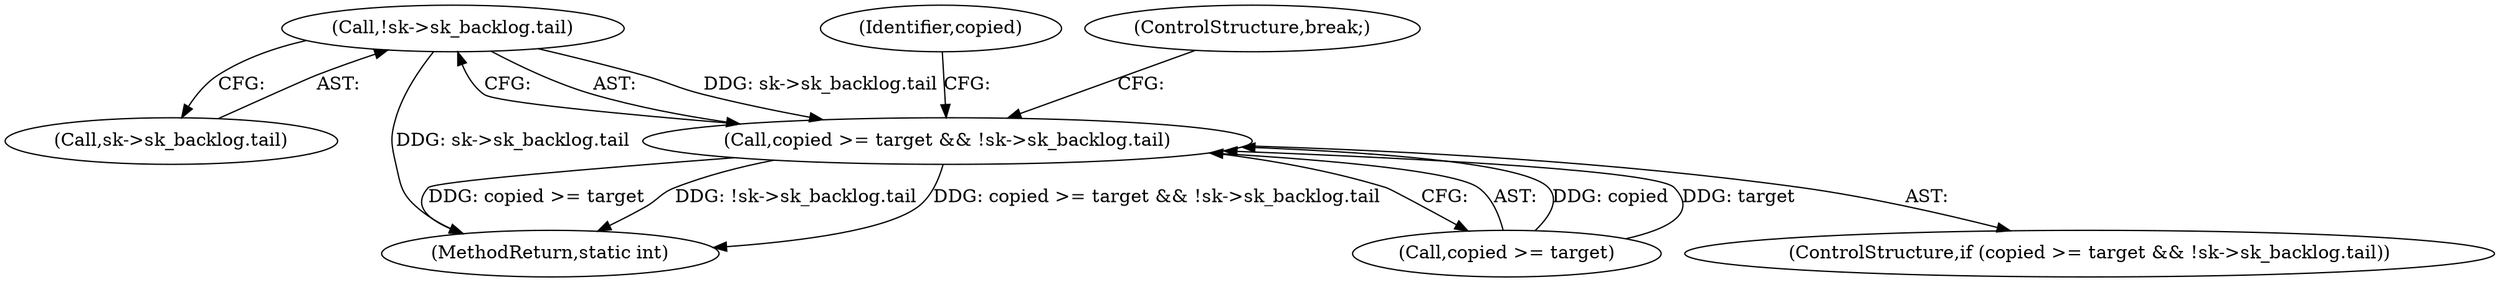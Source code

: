 digraph "0_linux_f3d3342602f8bcbf37d7c46641cb9bca7618eb1c_21@pointer" {
"1000254" [label="(Call,!sk->sk_backlog.tail)"];
"1000250" [label="(Call,copied >= target && !sk->sk_backlog.tail)"];
"1000249" [label="(ControlStructure,if (copied >= target && !sk->sk_backlog.tail))"];
"1000255" [label="(Call,sk->sk_backlog.tail)"];
"1000250" [label="(Call,copied >= target && !sk->sk_backlog.tail)"];
"1000254" [label="(Call,!sk->sk_backlog.tail)"];
"1000553" [label="(MethodReturn,static int)"];
"1000262" [label="(Identifier,copied)"];
"1000251" [label="(Call,copied >= target)"];
"1000260" [label="(ControlStructure,break;)"];
"1000254" -> "1000250"  [label="AST: "];
"1000254" -> "1000255"  [label="CFG: "];
"1000255" -> "1000254"  [label="AST: "];
"1000250" -> "1000254"  [label="CFG: "];
"1000254" -> "1000553"  [label="DDG: sk->sk_backlog.tail"];
"1000254" -> "1000250"  [label="DDG: sk->sk_backlog.tail"];
"1000250" -> "1000249"  [label="AST: "];
"1000250" -> "1000251"  [label="CFG: "];
"1000251" -> "1000250"  [label="AST: "];
"1000260" -> "1000250"  [label="CFG: "];
"1000262" -> "1000250"  [label="CFG: "];
"1000250" -> "1000553"  [label="DDG: copied >= target"];
"1000250" -> "1000553"  [label="DDG: !sk->sk_backlog.tail"];
"1000250" -> "1000553"  [label="DDG: copied >= target && !sk->sk_backlog.tail"];
"1000251" -> "1000250"  [label="DDG: copied"];
"1000251" -> "1000250"  [label="DDG: target"];
}
